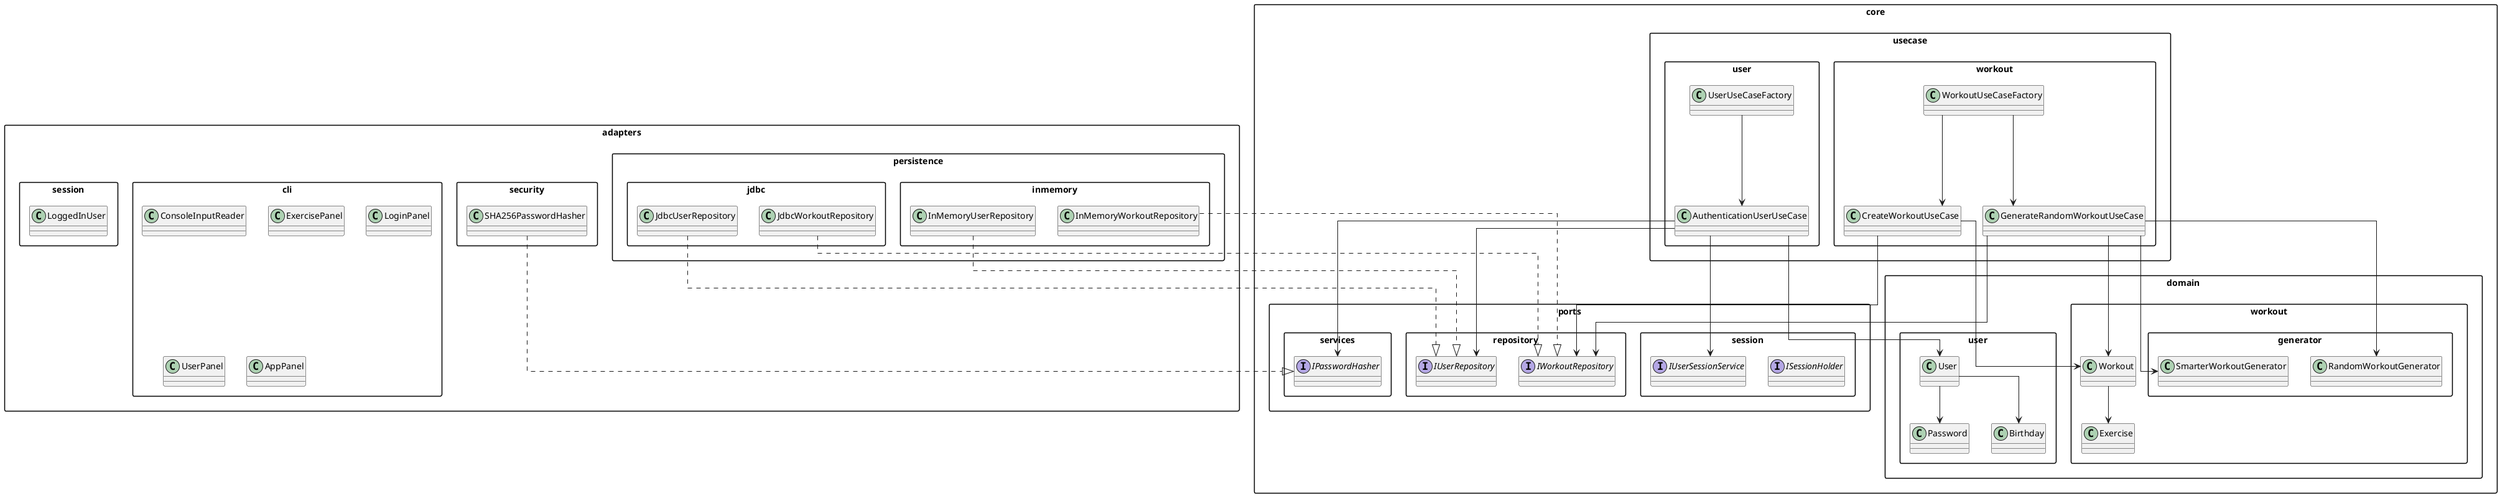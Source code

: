 @startuml CleanArchitectureWithPackages
skinparam packageStyle rectangle
skinparam defaultTextAlignment center
skinparam linetype ortho
skinparam arrowDirection topToBottom

' ==== Adapters ====
package adapters {
  package cli {
    class ConsoleInputReader
    class ExercisePanel
    class LoginPanel
    class UserPanel
    class AppPanel
  }

  package persistence {
    package inmemory {
      class InMemoryUserRepository
      class InMemoryWorkoutRepository
    }
    package jdbc {
      class JdbcUserRepository
      class JdbcWorkoutRepository
    }
  }

  package security {
    class SHA256PasswordHasher
  }

  package session {
    class LoggedInUser
  }
}

' ==== Ports ====
package core.ports {
  package repository {
    interface IUserRepository
    interface IWorkoutRepository
  }
  package services {
    interface IPasswordHasher
  }
  package session {
    interface ISessionHolder
    interface IUserSessionService
  }
}

' ==== Use Cases ====
package core.usecase {
  package user {
    class AuthenticationUserUseCase
    class UserUseCaseFactory
  }
  package workout {
    class CreateWorkoutUseCase
    class GenerateRandomWorkoutUseCase
    class WorkoutUseCaseFactory
  }
}

' ==== Domain ====
package core.domain {
  package user {
    class User
    class Birthday
    class Password
  }
  package workout {
    class Workout
    class Exercise
    package generator {
      class RandomWorkoutGenerator
      class SmarterWorkoutGenerator
    }
  }
}

' ==== Relationships: Implementations ====
adapters.persistence.inmemory.InMemoryUserRepository ..|> core.ports.repository.IUserRepository
adapters.persistence.jdbc.JdbcUserRepository ..|> core.ports.repository.IUserRepository

adapters.persistence.inmemory.InMemoryWorkoutRepository ..|> core.ports.repository.IWorkoutRepository
adapters.persistence.jdbc.JdbcWorkoutRepository ..|> core.ports.repository.IWorkoutRepository

adapters.security.SHA256PasswordHasher ..|> core.ports.services.IPasswordHasher

' ==== UseCases → Ports ====
core.usecase.user.AuthenticationUserUseCase --> core.ports.repository.IUserRepository
core.usecase.user.AuthenticationUserUseCase --> core.ports.services.IPasswordHasher
core.usecase.user.AuthenticationUserUseCase --> core.ports.session.IUserSessionService

core.usecase.workout.CreateWorkoutUseCase --> core.ports.repository.IWorkoutRepository
core.usecase.workout.GenerateRandomWorkoutUseCase --> core.ports.repository.IWorkoutRepository

' ==== UseCases → Entities ====
core.usecase.user.AuthenticationUserUseCase --> core.domain.user.User
core.usecase.workout.CreateWorkoutUseCase --> core.domain.workout.Workout
core.usecase.workout.GenerateRandomWorkoutUseCase --> core.domain.workout.Workout

core.usecase.user.UserUseCaseFactory --> core.usecase.user.AuthenticationUserUseCase
core.usecase.workout.WorkoutUseCaseFactory --> core.usecase.workout.CreateWorkoutUseCase
core.usecase.workout.WorkoutUseCaseFactory --> core.usecase.workout.GenerateRandomWorkoutUseCase

' ==== Domain Composition ====
core.domain.user.User --> core.domain.user.Birthday
core.domain.user.User --> core.domain.user.Password

core.domain.workout.Workout --> core.domain.workout.Exercise

core.usecase.workout.GenerateRandomWorkoutUseCase --> core.domain.workout.generator.RandomWorkoutGenerator
core.usecase.workout.GenerateRandomWorkoutUseCase --> core.domain.workout.generator.SmarterWorkoutGenerator

@enduml
